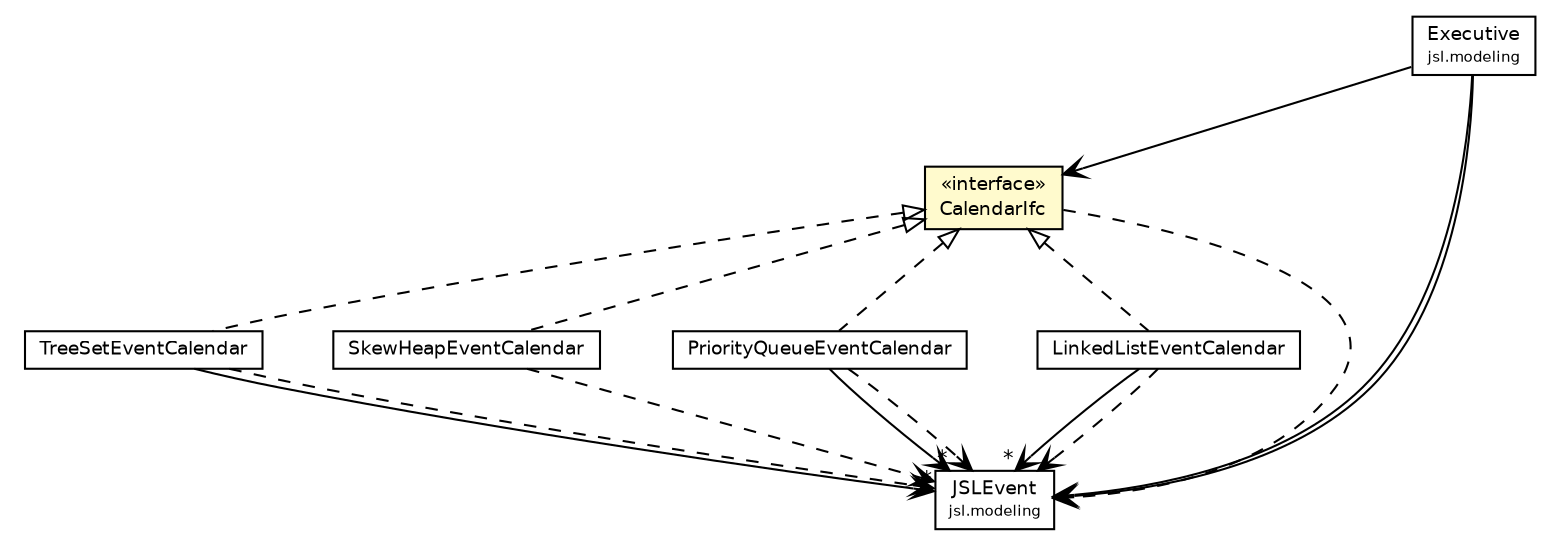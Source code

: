 #!/usr/local/bin/dot
#
# Class diagram 
# Generated by UMLGraph version 5.4 (http://www.umlgraph.org/)
#

digraph G {
	edge [fontname="Helvetica",fontsize=10,labelfontname="Helvetica",labelfontsize=10];
	node [fontname="Helvetica",fontsize=10,shape=plaintext];
	nodesep=0.25;
	ranksep=0.5;
	// jsl.calendar.TreeSetEventCalendar
	c44415 [label=<<table title="jsl.calendar.TreeSetEventCalendar" border="0" cellborder="1" cellspacing="0" cellpadding="2" port="p" href="./TreeSetEventCalendar.html">
		<tr><td><table border="0" cellspacing="0" cellpadding="1">
<tr><td align="center" balign="center"> TreeSetEventCalendar </td></tr>
		</table></td></tr>
		</table>>, URL="./TreeSetEventCalendar.html", fontname="Helvetica", fontcolor="black", fontsize=9.0];
	// jsl.calendar.SkewHeapEventCalendar
	c44416 [label=<<table title="jsl.calendar.SkewHeapEventCalendar" border="0" cellborder="1" cellspacing="0" cellpadding="2" port="p" href="./SkewHeapEventCalendar.html">
		<tr><td><table border="0" cellspacing="0" cellpadding="1">
<tr><td align="center" balign="center"> SkewHeapEventCalendar </td></tr>
		</table></td></tr>
		</table>>, URL="./SkewHeapEventCalendar.html", fontname="Helvetica", fontcolor="black", fontsize=9.0];
	// jsl.calendar.PriorityQueueEventCalendar
	c44418 [label=<<table title="jsl.calendar.PriorityQueueEventCalendar" border="0" cellborder="1" cellspacing="0" cellpadding="2" port="p" href="./PriorityQueueEventCalendar.html">
		<tr><td><table border="0" cellspacing="0" cellpadding="1">
<tr><td align="center" balign="center"> PriorityQueueEventCalendar </td></tr>
		</table></td></tr>
		</table>>, URL="./PriorityQueueEventCalendar.html", fontname="Helvetica", fontcolor="black", fontsize=9.0];
	// jsl.calendar.LinkedListEventCalendar
	c44419 [label=<<table title="jsl.calendar.LinkedListEventCalendar" border="0" cellborder="1" cellspacing="0" cellpadding="2" port="p" href="./LinkedListEventCalendar.html">
		<tr><td><table border="0" cellspacing="0" cellpadding="1">
<tr><td align="center" balign="center"> LinkedListEventCalendar </td></tr>
		</table></td></tr>
		</table>>, URL="./LinkedListEventCalendar.html", fontname="Helvetica", fontcolor="black", fontsize=9.0];
	// jsl.calendar.CalendarIfc
	c44420 [label=<<table title="jsl.calendar.CalendarIfc" border="0" cellborder="1" cellspacing="0" cellpadding="2" port="p" bgcolor="lemonChiffon" href="./CalendarIfc.html">
		<tr><td><table border="0" cellspacing="0" cellpadding="1">
<tr><td align="center" balign="center"> &#171;interface&#187; </td></tr>
<tr><td align="center" balign="center"> CalendarIfc </td></tr>
		</table></td></tr>
		</table>>, URL="./CalendarIfc.html", fontname="Helvetica", fontcolor="black", fontsize=9.0];
	// jsl.modeling.JSLEvent
	c44441 [label=<<table title="jsl.modeling.JSLEvent" border="0" cellborder="1" cellspacing="0" cellpadding="2" port="p" href="../modeling/JSLEvent.html">
		<tr><td><table border="0" cellspacing="0" cellpadding="1">
<tr><td align="center" balign="center"> JSLEvent </td></tr>
<tr><td align="center" balign="center"><font point-size="7.0"> jsl.modeling </font></td></tr>
		</table></td></tr>
		</table>>, URL="../modeling/JSLEvent.html", fontname="Helvetica", fontcolor="black", fontsize=9.0];
	// jsl.modeling.Executive
	c44447 [label=<<table title="jsl.modeling.Executive" border="0" cellborder="1" cellspacing="0" cellpadding="2" port="p" href="../modeling/Executive.html">
		<tr><td><table border="0" cellspacing="0" cellpadding="1">
<tr><td align="center" balign="center"> Executive </td></tr>
<tr><td align="center" balign="center"><font point-size="7.0"> jsl.modeling </font></td></tr>
		</table></td></tr>
		</table>>, URL="../modeling/Executive.html", fontname="Helvetica", fontcolor="black", fontsize=9.0];
	//jsl.calendar.TreeSetEventCalendar implements jsl.calendar.CalendarIfc
	c44420:p -> c44415:p [dir=back,arrowtail=empty,style=dashed];
	//jsl.calendar.SkewHeapEventCalendar implements jsl.calendar.CalendarIfc
	c44420:p -> c44416:p [dir=back,arrowtail=empty,style=dashed];
	//jsl.calendar.PriorityQueueEventCalendar implements jsl.calendar.CalendarIfc
	c44420:p -> c44418:p [dir=back,arrowtail=empty,style=dashed];
	//jsl.calendar.LinkedListEventCalendar implements jsl.calendar.CalendarIfc
	c44420:p -> c44419:p [dir=back,arrowtail=empty,style=dashed];
	// jsl.calendar.TreeSetEventCalendar NAVASSOC jsl.modeling.JSLEvent
	c44415:p -> c44441:p [taillabel="", label="", headlabel="*", fontname="Helvetica", fontcolor="black", fontsize=10.0, color="black", arrowhead=open];
	// jsl.calendar.PriorityQueueEventCalendar NAVASSOC jsl.modeling.JSLEvent
	c44418:p -> c44441:p [taillabel="", label="", headlabel="*", fontname="Helvetica", fontcolor="black", fontsize=10.0, color="black", arrowhead=open];
	// jsl.calendar.LinkedListEventCalendar NAVASSOC jsl.modeling.JSLEvent
	c44419:p -> c44441:p [taillabel="", label="", headlabel="*", fontname="Helvetica", fontcolor="black", fontsize=10.0, color="black", arrowhead=open];
	// jsl.modeling.Executive NAVASSOC jsl.calendar.CalendarIfc
	c44447:p -> c44420:p [taillabel="", label="", headlabel="", fontname="Helvetica", fontcolor="black", fontsize=10.0, color="black", arrowhead=open];
	// jsl.modeling.Executive NAVASSOC jsl.modeling.JSLEvent
	c44447:p -> c44441:p [taillabel="", label="", headlabel="", fontname="Helvetica", fontcolor="black", fontsize=10.0, color="black", arrowhead=open];
	// jsl.modeling.Executive NAVASSOC jsl.modeling.JSLEvent
	c44447:p -> c44441:p [taillabel="", label="", headlabel="", fontname="Helvetica", fontcolor="black", fontsize=10.0, color="black", arrowhead=open];
	// jsl.calendar.TreeSetEventCalendar DEPEND jsl.modeling.JSLEvent
	c44415:p -> c44441:p [taillabel="", label="", headlabel="", fontname="Helvetica", fontcolor="black", fontsize=10.0, color="black", arrowhead=open, style=dashed];
	// jsl.calendar.SkewHeapEventCalendar DEPEND jsl.modeling.JSLEvent
	c44416:p -> c44441:p [taillabel="", label="", headlabel="", fontname="Helvetica", fontcolor="black", fontsize=10.0, color="black", arrowhead=open, style=dashed];
	// jsl.calendar.PriorityQueueEventCalendar DEPEND jsl.modeling.JSLEvent
	c44418:p -> c44441:p [taillabel="", label="", headlabel="", fontname="Helvetica", fontcolor="black", fontsize=10.0, color="black", arrowhead=open, style=dashed];
	// jsl.calendar.LinkedListEventCalendar DEPEND jsl.modeling.JSLEvent
	c44419:p -> c44441:p [taillabel="", label="", headlabel="", fontname="Helvetica", fontcolor="black", fontsize=10.0, color="black", arrowhead=open, style=dashed];
	// jsl.calendar.CalendarIfc DEPEND jsl.modeling.JSLEvent
	c44420:p -> c44441:p [taillabel="", label="", headlabel="", fontname="Helvetica", fontcolor="black", fontsize=10.0, color="black", arrowhead=open, style=dashed];
}

